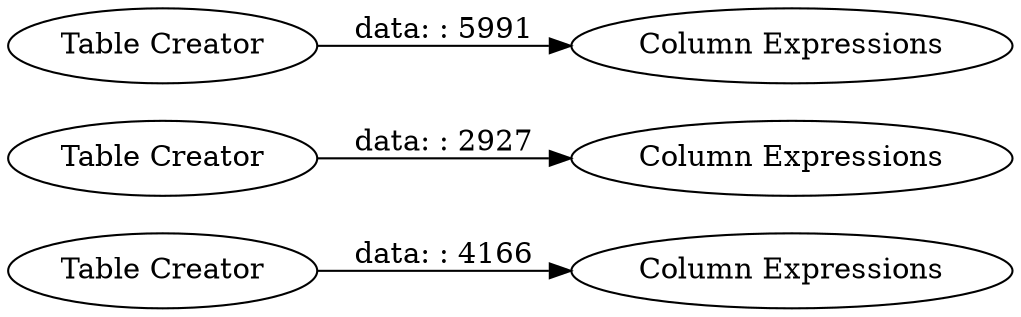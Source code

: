 digraph {
	"-9048275190263408102_389" [label="Column Expressions"]
	"-9048275190263408102_387" [label="Column Expressions"]
	"-9048275190263408102_386" [label="Table Creator"]
	"-9048275190263408102_1" [label="Table Creator"]
	"-9048275190263408102_388" [label="Table Creator"]
	"-9048275190263408102_385" [label="Column Expressions"]
	"-9048275190263408102_386" -> "-9048275190263408102_387" [label="data: : 2927"]
	"-9048275190263408102_1" -> "-9048275190263408102_385" [label="data: : 5991"]
	"-9048275190263408102_388" -> "-9048275190263408102_389" [label="data: : 4166"]
	rankdir=LR
}

